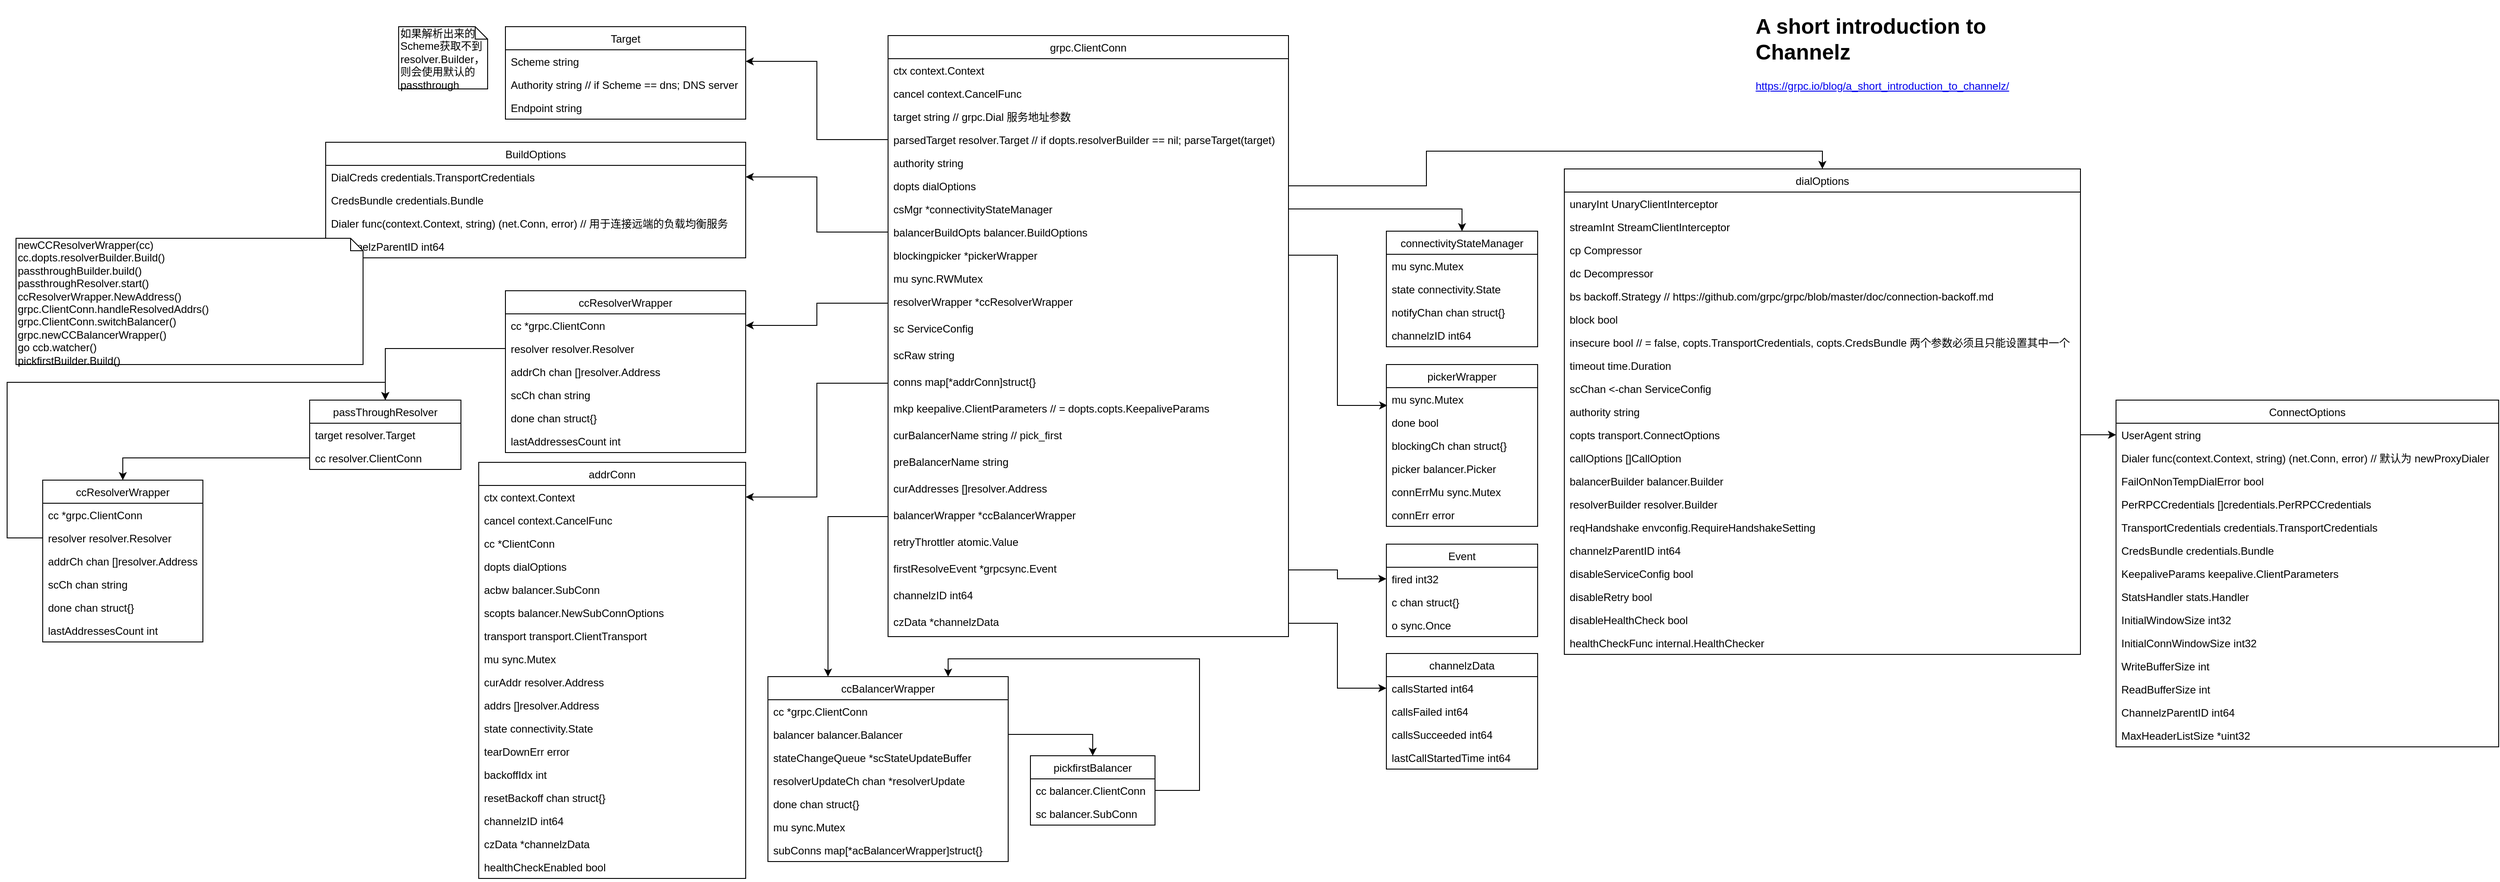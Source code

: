 <mxfile version="12.1.3" type="device" pages="1"><diagram id="kJYXnRp3qrGY5TimohTH" name="第 1 页"><mxGraphModel dx="3080" dy="860" grid="1" gridSize="10" guides="1" tooltips="1" connect="1" arrows="1" fold="1" page="1" pageScale="1" pageWidth="827" pageHeight="1169" math="0" shadow="0"><root><mxCell id="0"/><mxCell id="1" parent="0"/><mxCell id="4UM8voEqupsIM1wKN9Xg-1" value="grpc.ClientConn" style="swimlane;fontStyle=0;childLayout=stackLayout;horizontal=1;startSize=26;fillColor=none;horizontalStack=0;resizeParent=1;resizeParentMax=0;resizeLast=0;collapsible=1;marginBottom=0;" parent="1" vertex="1"><mxGeometry x="40" y="110" width="450" height="676" as="geometry"><mxRectangle x="40" y="110" width="90" height="26" as="alternateBounds"/></mxGeometry></mxCell><mxCell id="4UM8voEqupsIM1wKN9Xg-2" value="ctx context.Context" style="text;strokeColor=none;fillColor=none;align=left;verticalAlign=top;spacingLeft=4;spacingRight=4;overflow=hidden;rotatable=0;points=[[0,0.5],[1,0.5]];portConstraint=eastwest;" parent="4UM8voEqupsIM1wKN9Xg-1" vertex="1"><mxGeometry y="26" width="450" height="26" as="geometry"/></mxCell><mxCell id="4UM8voEqupsIM1wKN9Xg-3" value="cancel context.CancelFunc" style="text;strokeColor=none;fillColor=none;align=left;verticalAlign=top;spacingLeft=4;spacingRight=4;overflow=hidden;rotatable=0;points=[[0,0.5],[1,0.5]];portConstraint=eastwest;" parent="4UM8voEqupsIM1wKN9Xg-1" vertex="1"><mxGeometry y="52" width="450" height="26" as="geometry"/></mxCell><mxCell id="4UM8voEqupsIM1wKN9Xg-24" value="target string // grpc.Dial 服务地址参数" style="text;strokeColor=none;fillColor=none;align=left;verticalAlign=top;spacingLeft=4;spacingRight=4;overflow=hidden;rotatable=0;points=[[0,0.5],[1,0.5]];portConstraint=eastwest;" parent="4UM8voEqupsIM1wKN9Xg-1" vertex="1"><mxGeometry y="78" width="450" height="26" as="geometry"/></mxCell><mxCell id="4UM8voEqupsIM1wKN9Xg-4" value="parsedTarget resolver.Target // if dopts.resolverBuilder == nil; parseTarget(target)" style="text;strokeColor=none;fillColor=none;align=left;verticalAlign=top;spacingLeft=4;spacingRight=4;overflow=hidden;rotatable=0;points=[[0,0.5],[1,0.5]];portConstraint=eastwest;" parent="4UM8voEqupsIM1wKN9Xg-1" vertex="1"><mxGeometry y="104" width="450" height="26" as="geometry"/></mxCell><mxCell id="4UM8voEqupsIM1wKN9Xg-5" value="authority string" style="text;strokeColor=none;fillColor=none;align=left;verticalAlign=top;spacingLeft=4;spacingRight=4;overflow=hidden;rotatable=0;points=[[0,0.5],[1,0.5]];portConstraint=eastwest;" parent="4UM8voEqupsIM1wKN9Xg-1" vertex="1"><mxGeometry y="130" width="450" height="26" as="geometry"/></mxCell><mxCell id="4UM8voEqupsIM1wKN9Xg-6" value="dopts dialOptions" style="text;strokeColor=none;fillColor=none;align=left;verticalAlign=top;spacingLeft=4;spacingRight=4;overflow=hidden;rotatable=0;points=[[0,0.5],[1,0.5]];portConstraint=eastwest;" parent="4UM8voEqupsIM1wKN9Xg-1" vertex="1"><mxGeometry y="156" width="450" height="26" as="geometry"/></mxCell><mxCell id="4UM8voEqupsIM1wKN9Xg-7" value="csMgr *connectivityStateManager" style="text;strokeColor=none;fillColor=none;align=left;verticalAlign=top;spacingLeft=4;spacingRight=4;overflow=hidden;rotatable=0;points=[[0,0.5],[1,0.5]];portConstraint=eastwest;" parent="4UM8voEqupsIM1wKN9Xg-1" vertex="1"><mxGeometry y="182" width="450" height="26" as="geometry"/></mxCell><mxCell id="4UM8voEqupsIM1wKN9Xg-8" value="balancerBuildOpts balancer.BuildOptions" style="text;strokeColor=none;fillColor=none;align=left;verticalAlign=top;spacingLeft=4;spacingRight=4;overflow=hidden;rotatable=0;points=[[0,0.5],[1,0.5]];portConstraint=eastwest;" parent="4UM8voEqupsIM1wKN9Xg-1" vertex="1"><mxGeometry y="208" width="450" height="26" as="geometry"/></mxCell><mxCell id="4UM8voEqupsIM1wKN9Xg-9" value="blockingpicker *pickerWrapper" style="text;strokeColor=none;fillColor=none;align=left;verticalAlign=top;spacingLeft=4;spacingRight=4;overflow=hidden;rotatable=0;points=[[0,0.5],[1,0.5]];portConstraint=eastwest;" parent="4UM8voEqupsIM1wKN9Xg-1" vertex="1"><mxGeometry y="234" width="450" height="26" as="geometry"/></mxCell><mxCell id="4UM8voEqupsIM1wKN9Xg-10" value="mu sync.RWMutex" style="text;strokeColor=none;fillColor=none;align=left;verticalAlign=top;spacingLeft=4;spacingRight=4;overflow=hidden;rotatable=0;points=[[0,0.5],[1,0.5]];portConstraint=eastwest;" parent="4UM8voEqupsIM1wKN9Xg-1" vertex="1"><mxGeometry y="260" width="450" height="26" as="geometry"/></mxCell><mxCell id="4UM8voEqupsIM1wKN9Xg-11" value="resolverWrapper *ccResolverWrapper" style="text;strokeColor=none;fillColor=none;align=left;verticalAlign=top;spacingLeft=4;spacingRight=4;overflow=hidden;rotatable=0;points=[[0,0.5],[1,0.5]];portConstraint=eastwest;" parent="4UM8voEqupsIM1wKN9Xg-1" vertex="1"><mxGeometry y="286" width="450" height="30" as="geometry"/></mxCell><mxCell id="4UM8voEqupsIM1wKN9Xg-12" value="sc ServiceConfig" style="text;strokeColor=none;fillColor=none;align=left;verticalAlign=top;spacingLeft=4;spacingRight=4;overflow=hidden;rotatable=0;points=[[0,0.5],[1,0.5]];portConstraint=eastwest;" parent="4UM8voEqupsIM1wKN9Xg-1" vertex="1"><mxGeometry y="316" width="450" height="30" as="geometry"/></mxCell><mxCell id="4UM8voEqupsIM1wKN9Xg-14" value="scRaw string" style="text;strokeColor=none;fillColor=none;align=left;verticalAlign=top;spacingLeft=4;spacingRight=4;overflow=hidden;rotatable=0;points=[[0,0.5],[1,0.5]];portConstraint=eastwest;" parent="4UM8voEqupsIM1wKN9Xg-1" vertex="1"><mxGeometry y="346" width="450" height="30" as="geometry"/></mxCell><mxCell id="4UM8voEqupsIM1wKN9Xg-13" value="conns map[*addrConn]struct{}" style="text;strokeColor=none;fillColor=none;align=left;verticalAlign=top;spacingLeft=4;spacingRight=4;overflow=hidden;rotatable=0;points=[[0,0.5],[1,0.5]];portConstraint=eastwest;" parent="4UM8voEqupsIM1wKN9Xg-1" vertex="1"><mxGeometry y="376" width="450" height="30" as="geometry"/></mxCell><mxCell id="4UM8voEqupsIM1wKN9Xg-15" value="mkp keepalive.ClientParameters // = dopts.copts.KeepaliveParams" style="text;strokeColor=none;fillColor=none;align=left;verticalAlign=top;spacingLeft=4;spacingRight=4;overflow=hidden;rotatable=0;points=[[0,0.5],[1,0.5]];portConstraint=eastwest;" parent="4UM8voEqupsIM1wKN9Xg-1" vertex="1"><mxGeometry y="406" width="450" height="30" as="geometry"/></mxCell><mxCell id="4UM8voEqupsIM1wKN9Xg-16" value="curBalancerName string // pick_first" style="text;strokeColor=none;fillColor=none;align=left;verticalAlign=top;spacingLeft=4;spacingRight=4;overflow=hidden;rotatable=0;points=[[0,0.5],[1,0.5]];portConstraint=eastwest;" parent="4UM8voEqupsIM1wKN9Xg-1" vertex="1"><mxGeometry y="436" width="450" height="30" as="geometry"/></mxCell><mxCell id="4UM8voEqupsIM1wKN9Xg-17" value="preBalancerName string" style="text;strokeColor=none;fillColor=none;align=left;verticalAlign=top;spacingLeft=4;spacingRight=4;overflow=hidden;rotatable=0;points=[[0,0.5],[1,0.5]];portConstraint=eastwest;" parent="4UM8voEqupsIM1wKN9Xg-1" vertex="1"><mxGeometry y="466" width="450" height="30" as="geometry"/></mxCell><mxCell id="4UM8voEqupsIM1wKN9Xg-18" value="curAddresses []resolver.Address" style="text;strokeColor=none;fillColor=none;align=left;verticalAlign=top;spacingLeft=4;spacingRight=4;overflow=hidden;rotatable=0;points=[[0,0.5],[1,0.5]];portConstraint=eastwest;" parent="4UM8voEqupsIM1wKN9Xg-1" vertex="1"><mxGeometry y="496" width="450" height="30" as="geometry"/></mxCell><mxCell id="4UM8voEqupsIM1wKN9Xg-19" value="balancerWrapper *ccBalancerWrapper" style="text;strokeColor=none;fillColor=none;align=left;verticalAlign=top;spacingLeft=4;spacingRight=4;overflow=hidden;rotatable=0;points=[[0,0.5],[1,0.5]];portConstraint=eastwest;" parent="4UM8voEqupsIM1wKN9Xg-1" vertex="1"><mxGeometry y="526" width="450" height="30" as="geometry"/></mxCell><mxCell id="4UM8voEqupsIM1wKN9Xg-20" value="retryThrottler atomic.Value" style="text;strokeColor=none;fillColor=none;align=left;verticalAlign=top;spacingLeft=4;spacingRight=4;overflow=hidden;rotatable=0;points=[[0,0.5],[1,0.5]];portConstraint=eastwest;" parent="4UM8voEqupsIM1wKN9Xg-1" vertex="1"><mxGeometry y="556" width="450" height="30" as="geometry"/></mxCell><mxCell id="4UM8voEqupsIM1wKN9Xg-21" value="firstResolveEvent *grpcsync.Event" style="text;strokeColor=none;fillColor=none;align=left;verticalAlign=top;spacingLeft=4;spacingRight=4;overflow=hidden;rotatable=0;points=[[0,0.5],[1,0.5]];portConstraint=eastwest;" parent="4UM8voEqupsIM1wKN9Xg-1" vertex="1"><mxGeometry y="586" width="450" height="30" as="geometry"/></mxCell><mxCell id="4UM8voEqupsIM1wKN9Xg-22" value="channelzID int64" style="text;strokeColor=none;fillColor=none;align=left;verticalAlign=top;spacingLeft=4;spacingRight=4;overflow=hidden;rotatable=0;points=[[0,0.5],[1,0.5]];portConstraint=eastwest;" parent="4UM8voEqupsIM1wKN9Xg-1" vertex="1"><mxGeometry y="616" width="450" height="30" as="geometry"/></mxCell><mxCell id="4UM8voEqupsIM1wKN9Xg-23" value="czData *channelzData" style="text;strokeColor=none;fillColor=none;align=left;verticalAlign=top;spacingLeft=4;spacingRight=4;overflow=hidden;rotatable=0;points=[[0,0.5],[1,0.5]];portConstraint=eastwest;" parent="4UM8voEqupsIM1wKN9Xg-1" vertex="1"><mxGeometry y="646" width="450" height="30" as="geometry"/></mxCell><mxCell id="4UM8voEqupsIM1wKN9Xg-29" value="connectivityStateManager" style="swimlane;fontStyle=0;childLayout=stackLayout;horizontal=1;startSize=26;fillColor=none;horizontalStack=0;resizeParent=1;resizeParentMax=0;resizeLast=0;collapsible=1;marginBottom=0;" parent="1" vertex="1"><mxGeometry x="600" y="330" width="170" height="130" as="geometry"/></mxCell><mxCell id="4UM8voEqupsIM1wKN9Xg-30" value="mu sync.Mutex" style="text;strokeColor=none;fillColor=none;align=left;verticalAlign=top;spacingLeft=4;spacingRight=4;overflow=hidden;rotatable=0;points=[[0,0.5],[1,0.5]];portConstraint=eastwest;" parent="4UM8voEqupsIM1wKN9Xg-29" vertex="1"><mxGeometry y="26" width="170" height="26" as="geometry"/></mxCell><mxCell id="4UM8voEqupsIM1wKN9Xg-31" value="state connectivity.State" style="text;strokeColor=none;fillColor=none;align=left;verticalAlign=top;spacingLeft=4;spacingRight=4;overflow=hidden;rotatable=0;points=[[0,0.5],[1,0.5]];portConstraint=eastwest;" parent="4UM8voEqupsIM1wKN9Xg-29" vertex="1"><mxGeometry y="52" width="170" height="26" as="geometry"/></mxCell><mxCell id="4UM8voEqupsIM1wKN9Xg-32" value="notifyChan chan struct{}" style="text;strokeColor=none;fillColor=none;align=left;verticalAlign=top;spacingLeft=4;spacingRight=4;overflow=hidden;rotatable=0;points=[[0,0.5],[1,0.5]];portConstraint=eastwest;" parent="4UM8voEqupsIM1wKN9Xg-29" vertex="1"><mxGeometry y="78" width="170" height="26" as="geometry"/></mxCell><mxCell id="4UM8voEqupsIM1wKN9Xg-33" value="channelzID int64" style="text;strokeColor=none;fillColor=none;align=left;verticalAlign=top;spacingLeft=4;spacingRight=4;overflow=hidden;rotatable=0;points=[[0,0.5],[1,0.5]];portConstraint=eastwest;" parent="4UM8voEqupsIM1wKN9Xg-29" vertex="1"><mxGeometry y="104" width="170" height="26" as="geometry"/></mxCell><mxCell id="4UM8voEqupsIM1wKN9Xg-34" style="edgeStyle=orthogonalEdgeStyle;rounded=0;orthogonalLoop=1;jettySize=auto;html=1;entryX=0.5;entryY=0;entryDx=0;entryDy=0;" parent="1" source="4UM8voEqupsIM1wKN9Xg-7" target="4UM8voEqupsIM1wKN9Xg-29" edge="1"><mxGeometry relative="1" as="geometry"/></mxCell><mxCell id="4UM8voEqupsIM1wKN9Xg-35" value="pickerWrapper" style="swimlane;fontStyle=0;childLayout=stackLayout;horizontal=1;startSize=26;fillColor=none;horizontalStack=0;resizeParent=1;resizeParentMax=0;resizeLast=0;collapsible=1;marginBottom=0;" parent="1" vertex="1"><mxGeometry x="600" y="480" width="170" height="182" as="geometry"/></mxCell><mxCell id="4UM8voEqupsIM1wKN9Xg-36" value="mu sync.Mutex" style="text;strokeColor=none;fillColor=none;align=left;verticalAlign=top;spacingLeft=4;spacingRight=4;overflow=hidden;rotatable=0;points=[[0,0.5],[1,0.5]];portConstraint=eastwest;" parent="4UM8voEqupsIM1wKN9Xg-35" vertex="1"><mxGeometry y="26" width="170" height="26" as="geometry"/></mxCell><mxCell id="4UM8voEqupsIM1wKN9Xg-37" value="done bool" style="text;strokeColor=none;fillColor=none;align=left;verticalAlign=top;spacingLeft=4;spacingRight=4;overflow=hidden;rotatable=0;points=[[0,0.5],[1,0.5]];portConstraint=eastwest;" parent="4UM8voEqupsIM1wKN9Xg-35" vertex="1"><mxGeometry y="52" width="170" height="26" as="geometry"/></mxCell><mxCell id="4UM8voEqupsIM1wKN9Xg-38" value="blockingCh chan struct{}" style="text;strokeColor=none;fillColor=none;align=left;verticalAlign=top;spacingLeft=4;spacingRight=4;overflow=hidden;rotatable=0;points=[[0,0.5],[1,0.5]];portConstraint=eastwest;" parent="4UM8voEqupsIM1wKN9Xg-35" vertex="1"><mxGeometry y="78" width="170" height="26" as="geometry"/></mxCell><mxCell id="4UM8voEqupsIM1wKN9Xg-39" value="picker balancer.Picker" style="text;strokeColor=none;fillColor=none;align=left;verticalAlign=top;spacingLeft=4;spacingRight=4;overflow=hidden;rotatable=0;points=[[0,0.5],[1,0.5]];portConstraint=eastwest;" parent="4UM8voEqupsIM1wKN9Xg-35" vertex="1"><mxGeometry y="104" width="170" height="26" as="geometry"/></mxCell><mxCell id="4UM8voEqupsIM1wKN9Xg-40" value="connErrMu sync.Mutex" style="text;strokeColor=none;fillColor=none;align=left;verticalAlign=top;spacingLeft=4;spacingRight=4;overflow=hidden;rotatable=0;points=[[0,0.5],[1,0.5]];portConstraint=eastwest;" parent="4UM8voEqupsIM1wKN9Xg-35" vertex="1"><mxGeometry y="130" width="170" height="26" as="geometry"/></mxCell><mxCell id="4UM8voEqupsIM1wKN9Xg-41" value="connErr error" style="text;strokeColor=none;fillColor=none;align=left;verticalAlign=top;spacingLeft=4;spacingRight=4;overflow=hidden;rotatable=0;points=[[0,0.5],[1,0.5]];portConstraint=eastwest;" parent="4UM8voEqupsIM1wKN9Xg-35" vertex="1"><mxGeometry y="156" width="170" height="26" as="geometry"/></mxCell><mxCell id="4UM8voEqupsIM1wKN9Xg-42" style="edgeStyle=orthogonalEdgeStyle;rounded=0;orthogonalLoop=1;jettySize=auto;html=1;entryX=0.006;entryY=0.769;entryDx=0;entryDy=0;entryPerimeter=0;" parent="1" source="4UM8voEqupsIM1wKN9Xg-9" target="4UM8voEqupsIM1wKN9Xg-36" edge="1"><mxGeometry relative="1" as="geometry"/></mxCell><mxCell id="4UM8voEqupsIM1wKN9Xg-43" value="channelzData" style="swimlane;fontStyle=0;childLayout=stackLayout;horizontal=1;startSize=26;fillColor=none;horizontalStack=0;resizeParent=1;resizeParentMax=0;resizeLast=0;collapsible=1;marginBottom=0;" parent="1" vertex="1"><mxGeometry x="600" y="805" width="170" height="130" as="geometry"/></mxCell><mxCell id="4UM8voEqupsIM1wKN9Xg-44" value="callsStarted int64" style="text;strokeColor=none;fillColor=none;align=left;verticalAlign=top;spacingLeft=4;spacingRight=4;overflow=hidden;rotatable=0;points=[[0,0.5],[1,0.5]];portConstraint=eastwest;" parent="4UM8voEqupsIM1wKN9Xg-43" vertex="1"><mxGeometry y="26" width="170" height="26" as="geometry"/></mxCell><mxCell id="4UM8voEqupsIM1wKN9Xg-45" value="callsFailed int64" style="text;strokeColor=none;fillColor=none;align=left;verticalAlign=top;spacingLeft=4;spacingRight=4;overflow=hidden;rotatable=0;points=[[0,0.5],[1,0.5]];portConstraint=eastwest;" parent="4UM8voEqupsIM1wKN9Xg-43" vertex="1"><mxGeometry y="52" width="170" height="26" as="geometry"/></mxCell><mxCell id="4UM8voEqupsIM1wKN9Xg-46" value="callsSucceeded int64" style="text;strokeColor=none;fillColor=none;align=left;verticalAlign=top;spacingLeft=4;spacingRight=4;overflow=hidden;rotatable=0;points=[[0,0.5],[1,0.5]];portConstraint=eastwest;" parent="4UM8voEqupsIM1wKN9Xg-43" vertex="1"><mxGeometry y="78" width="170" height="26" as="geometry"/></mxCell><mxCell id="4UM8voEqupsIM1wKN9Xg-47" value="lastCallStartedTime int64" style="text;strokeColor=none;fillColor=none;align=left;verticalAlign=top;spacingLeft=4;spacingRight=4;overflow=hidden;rotatable=0;points=[[0,0.5],[1,0.5]];portConstraint=eastwest;" parent="4UM8voEqupsIM1wKN9Xg-43" vertex="1"><mxGeometry y="104" width="170" height="26" as="geometry"/></mxCell><mxCell id="4UM8voEqupsIM1wKN9Xg-50" style="edgeStyle=orthogonalEdgeStyle;rounded=0;orthogonalLoop=1;jettySize=auto;html=1;entryX=0;entryY=0.5;entryDx=0;entryDy=0;" parent="1" source="4UM8voEqupsIM1wKN9Xg-23" target="4UM8voEqupsIM1wKN9Xg-44" edge="1"><mxGeometry relative="1" as="geometry"/></mxCell><mxCell id="4UM8voEqupsIM1wKN9Xg-52" value="Event" style="swimlane;fontStyle=0;childLayout=stackLayout;horizontal=1;startSize=26;fillColor=none;horizontalStack=0;resizeParent=1;resizeParentMax=0;resizeLast=0;collapsible=1;marginBottom=0;" parent="1" vertex="1"><mxGeometry x="600" y="682" width="170" height="104" as="geometry"/></mxCell><mxCell id="4UM8voEqupsIM1wKN9Xg-53" value="fired int32" style="text;strokeColor=none;fillColor=none;align=left;verticalAlign=top;spacingLeft=4;spacingRight=4;overflow=hidden;rotatable=0;points=[[0,0.5],[1,0.5]];portConstraint=eastwest;" parent="4UM8voEqupsIM1wKN9Xg-52" vertex="1"><mxGeometry y="26" width="170" height="26" as="geometry"/></mxCell><mxCell id="4UM8voEqupsIM1wKN9Xg-54" value="c chan struct{}" style="text;strokeColor=none;fillColor=none;align=left;verticalAlign=top;spacingLeft=4;spacingRight=4;overflow=hidden;rotatable=0;points=[[0,0.5],[1,0.5]];portConstraint=eastwest;" parent="4UM8voEqupsIM1wKN9Xg-52" vertex="1"><mxGeometry y="52" width="170" height="26" as="geometry"/></mxCell><mxCell id="4UM8voEqupsIM1wKN9Xg-55" value="o sync.Once" style="text;strokeColor=none;fillColor=none;align=left;verticalAlign=top;spacingLeft=4;spacingRight=4;overflow=hidden;rotatable=0;points=[[0,0.5],[1,0.5]];portConstraint=eastwest;" parent="4UM8voEqupsIM1wKN9Xg-52" vertex="1"><mxGeometry y="78" width="170" height="26" as="geometry"/></mxCell><mxCell id="4UM8voEqupsIM1wKN9Xg-57" style="edgeStyle=orthogonalEdgeStyle;rounded=0;orthogonalLoop=1;jettySize=auto;html=1;entryX=0;entryY=0.5;entryDx=0;entryDy=0;" parent="1" source="4UM8voEqupsIM1wKN9Xg-21" target="4UM8voEqupsIM1wKN9Xg-53" edge="1"><mxGeometry relative="1" as="geometry"/></mxCell><mxCell id="4UM8voEqupsIM1wKN9Xg-58" value="&lt;h1&gt;A short introduction to Channelz&lt;/h1&gt;&lt;p&gt;&lt;a href=&quot;https://grpc.io/blog/a_short_introduction_to_channelz/&quot;&gt;https://grpc.io/blog/a_short_introduction_to_channelz/&lt;/a&gt;&lt;br&gt;&lt;/p&gt;" style="text;html=1;strokeColor=none;fillColor=none;spacing=5;spacingTop=-20;whiteSpace=wrap;overflow=hidden;rounded=0;" parent="1" vertex="1"><mxGeometry x="1010" y="80" width="310" height="100" as="geometry"/></mxCell><mxCell id="4UM8voEqupsIM1wKN9Xg-59" value="dialOptions" style="swimlane;fontStyle=0;childLayout=stackLayout;horizontal=1;startSize=26;fillColor=none;horizontalStack=0;resizeParent=1;resizeParentMax=0;resizeLast=0;collapsible=1;marginBottom=0;" parent="1" vertex="1"><mxGeometry x="800" y="260" width="580" height="546" as="geometry"/></mxCell><mxCell id="4UM8voEqupsIM1wKN9Xg-60" value="unaryInt UnaryClientInterceptor" style="text;strokeColor=none;fillColor=none;align=left;verticalAlign=top;spacingLeft=4;spacingRight=4;overflow=hidden;rotatable=0;points=[[0,0.5],[1,0.5]];portConstraint=eastwest;" parent="4UM8voEqupsIM1wKN9Xg-59" vertex="1"><mxGeometry y="26" width="580" height="26" as="geometry"/></mxCell><mxCell id="4UM8voEqupsIM1wKN9Xg-61" value="streamInt StreamClientInterceptor" style="text;strokeColor=none;fillColor=none;align=left;verticalAlign=top;spacingLeft=4;spacingRight=4;overflow=hidden;rotatable=0;points=[[0,0.5],[1,0.5]];portConstraint=eastwest;" parent="4UM8voEqupsIM1wKN9Xg-59" vertex="1"><mxGeometry y="52" width="580" height="26" as="geometry"/></mxCell><mxCell id="4UM8voEqupsIM1wKN9Xg-62" value="cp Compressor" style="text;strokeColor=none;fillColor=none;align=left;verticalAlign=top;spacingLeft=4;spacingRight=4;overflow=hidden;rotatable=0;points=[[0,0.5],[1,0.5]];portConstraint=eastwest;" parent="4UM8voEqupsIM1wKN9Xg-59" vertex="1"><mxGeometry y="78" width="580" height="26" as="geometry"/></mxCell><mxCell id="4UM8voEqupsIM1wKN9Xg-63" value="dc Decompressor" style="text;strokeColor=none;fillColor=none;align=left;verticalAlign=top;spacingLeft=4;spacingRight=4;overflow=hidden;rotatable=0;points=[[0,0.5],[1,0.5]];portConstraint=eastwest;" parent="4UM8voEqupsIM1wKN9Xg-59" vertex="1"><mxGeometry y="104" width="580" height="26" as="geometry"/></mxCell><mxCell id="4UM8voEqupsIM1wKN9Xg-64" value="bs backoff.Strategy // https://github.com/grpc/grpc/blob/master/doc/connection-backoff.md" style="text;strokeColor=none;fillColor=none;align=left;verticalAlign=top;spacingLeft=4;spacingRight=4;overflow=hidden;rotatable=0;points=[[0,0.5],[1,0.5]];portConstraint=eastwest;" parent="4UM8voEqupsIM1wKN9Xg-59" vertex="1"><mxGeometry y="130" width="580" height="26" as="geometry"/></mxCell><mxCell id="4UM8voEqupsIM1wKN9Xg-65" value="block bool" style="text;strokeColor=none;fillColor=none;align=left;verticalAlign=top;spacingLeft=4;spacingRight=4;overflow=hidden;rotatable=0;points=[[0,0.5],[1,0.5]];portConstraint=eastwest;" parent="4UM8voEqupsIM1wKN9Xg-59" vertex="1"><mxGeometry y="156" width="580" height="26" as="geometry"/></mxCell><mxCell id="4UM8voEqupsIM1wKN9Xg-66" value="insecure bool // = false, copts.TransportCredentials, copts.CredsBundle 两个参数必须且只能设置其中一个" style="text;strokeColor=none;fillColor=none;align=left;verticalAlign=top;spacingLeft=4;spacingRight=4;overflow=hidden;rotatable=0;points=[[0,0.5],[1,0.5]];portConstraint=eastwest;" parent="4UM8voEqupsIM1wKN9Xg-59" vertex="1"><mxGeometry y="182" width="580" height="26" as="geometry"/></mxCell><mxCell id="4UM8voEqupsIM1wKN9Xg-68" value="timeout time.Duration" style="text;strokeColor=none;fillColor=none;align=left;verticalAlign=top;spacingLeft=4;spacingRight=4;overflow=hidden;rotatable=0;points=[[0,0.5],[1,0.5]];portConstraint=eastwest;" parent="4UM8voEqupsIM1wKN9Xg-59" vertex="1"><mxGeometry y="208" width="580" height="26" as="geometry"/></mxCell><mxCell id="4UM8voEqupsIM1wKN9Xg-67" value="scChan &lt;-chan ServiceConfig" style="text;strokeColor=none;fillColor=none;align=left;verticalAlign=top;spacingLeft=4;spacingRight=4;overflow=hidden;rotatable=0;points=[[0,0.5],[1,0.5]];portConstraint=eastwest;" parent="4UM8voEqupsIM1wKN9Xg-59" vertex="1"><mxGeometry y="234" width="580" height="26" as="geometry"/></mxCell><mxCell id="4UM8voEqupsIM1wKN9Xg-69" value="authority string" style="text;strokeColor=none;fillColor=none;align=left;verticalAlign=top;spacingLeft=4;spacingRight=4;overflow=hidden;rotatable=0;points=[[0,0.5],[1,0.5]];portConstraint=eastwest;" parent="4UM8voEqupsIM1wKN9Xg-59" vertex="1"><mxGeometry y="260" width="580" height="26" as="geometry"/></mxCell><mxCell id="4UM8voEqupsIM1wKN9Xg-70" value="copts transport.ConnectOptions" style="text;strokeColor=none;fillColor=none;align=left;verticalAlign=top;spacingLeft=4;spacingRight=4;overflow=hidden;rotatable=0;points=[[0,0.5],[1,0.5]];portConstraint=eastwest;" parent="4UM8voEqupsIM1wKN9Xg-59" vertex="1"><mxGeometry y="286" width="580" height="26" as="geometry"/></mxCell><mxCell id="4UM8voEqupsIM1wKN9Xg-71" value="callOptions []CallOption" style="text;strokeColor=none;fillColor=none;align=left;verticalAlign=top;spacingLeft=4;spacingRight=4;overflow=hidden;rotatable=0;points=[[0,0.5],[1,0.5]];portConstraint=eastwest;" parent="4UM8voEqupsIM1wKN9Xg-59" vertex="1"><mxGeometry y="312" width="580" height="26" as="geometry"/></mxCell><mxCell id="4UM8voEqupsIM1wKN9Xg-72" value="balancerBuilder balancer.Builder" style="text;strokeColor=none;fillColor=none;align=left;verticalAlign=top;spacingLeft=4;spacingRight=4;overflow=hidden;rotatable=0;points=[[0,0.5],[1,0.5]];portConstraint=eastwest;" parent="4UM8voEqupsIM1wKN9Xg-59" vertex="1"><mxGeometry y="338" width="580" height="26" as="geometry"/></mxCell><mxCell id="4UM8voEqupsIM1wKN9Xg-73" value="resolverBuilder resolver.Builder" style="text;strokeColor=none;fillColor=none;align=left;verticalAlign=top;spacingLeft=4;spacingRight=4;overflow=hidden;rotatable=0;points=[[0,0.5],[1,0.5]];portConstraint=eastwest;" parent="4UM8voEqupsIM1wKN9Xg-59" vertex="1"><mxGeometry y="364" width="580" height="26" as="geometry"/></mxCell><mxCell id="4UM8voEqupsIM1wKN9Xg-74" value="reqHandshake envconfig.RequireHandshakeSetting" style="text;strokeColor=none;fillColor=none;align=left;verticalAlign=top;spacingLeft=4;spacingRight=4;overflow=hidden;rotatable=0;points=[[0,0.5],[1,0.5]];portConstraint=eastwest;" parent="4UM8voEqupsIM1wKN9Xg-59" vertex="1"><mxGeometry y="390" width="580" height="26" as="geometry"/></mxCell><mxCell id="4UM8voEqupsIM1wKN9Xg-75" value="channelzParentID int64" style="text;strokeColor=none;fillColor=none;align=left;verticalAlign=top;spacingLeft=4;spacingRight=4;overflow=hidden;rotatable=0;points=[[0,0.5],[1,0.5]];portConstraint=eastwest;" parent="4UM8voEqupsIM1wKN9Xg-59" vertex="1"><mxGeometry y="416" width="580" height="26" as="geometry"/></mxCell><mxCell id="4UM8voEqupsIM1wKN9Xg-76" value="disableServiceConfig bool" style="text;strokeColor=none;fillColor=none;align=left;verticalAlign=top;spacingLeft=4;spacingRight=4;overflow=hidden;rotatable=0;points=[[0,0.5],[1,0.5]];portConstraint=eastwest;" parent="4UM8voEqupsIM1wKN9Xg-59" vertex="1"><mxGeometry y="442" width="580" height="26" as="geometry"/></mxCell><mxCell id="4UM8voEqupsIM1wKN9Xg-77" value="disableRetry bool" style="text;strokeColor=none;fillColor=none;align=left;verticalAlign=top;spacingLeft=4;spacingRight=4;overflow=hidden;rotatable=0;points=[[0,0.5],[1,0.5]];portConstraint=eastwest;" parent="4UM8voEqupsIM1wKN9Xg-59" vertex="1"><mxGeometry y="468" width="580" height="26" as="geometry"/></mxCell><mxCell id="4UM8voEqupsIM1wKN9Xg-78" value="disableHealthCheck bool" style="text;strokeColor=none;fillColor=none;align=left;verticalAlign=top;spacingLeft=4;spacingRight=4;overflow=hidden;rotatable=0;points=[[0,0.5],[1,0.5]];portConstraint=eastwest;" parent="4UM8voEqupsIM1wKN9Xg-59" vertex="1"><mxGeometry y="494" width="580" height="26" as="geometry"/></mxCell><mxCell id="4UM8voEqupsIM1wKN9Xg-79" value="healthCheckFunc internal.HealthChecker" style="text;strokeColor=none;fillColor=none;align=left;verticalAlign=top;spacingLeft=4;spacingRight=4;overflow=hidden;rotatable=0;points=[[0,0.5],[1,0.5]];portConstraint=eastwest;" parent="4UM8voEqupsIM1wKN9Xg-59" vertex="1"><mxGeometry y="520" width="580" height="26" as="geometry"/></mxCell><mxCell id="4UM8voEqupsIM1wKN9Xg-80" style="edgeStyle=orthogonalEdgeStyle;rounded=0;orthogonalLoop=1;jettySize=auto;html=1;entryX=0.5;entryY=0;entryDx=0;entryDy=0;" parent="1" source="4UM8voEqupsIM1wKN9Xg-6" target="4UM8voEqupsIM1wKN9Xg-59" edge="1"><mxGeometry relative="1" as="geometry"/></mxCell><mxCell id="4UM8voEqupsIM1wKN9Xg-81" value="addrConn" style="swimlane;fontStyle=0;childLayout=stackLayout;horizontal=1;startSize=26;fillColor=none;horizontalStack=0;resizeParent=1;resizeParentMax=0;resizeLast=0;collapsible=1;marginBottom=0;" parent="1" vertex="1"><mxGeometry x="-420" y="590" width="300" height="468" as="geometry"/></mxCell><mxCell id="4UM8voEqupsIM1wKN9Xg-82" value="ctx context.Context" style="text;strokeColor=none;fillColor=none;align=left;verticalAlign=top;spacingLeft=4;spacingRight=4;overflow=hidden;rotatable=0;points=[[0,0.5],[1,0.5]];portConstraint=eastwest;" parent="4UM8voEqupsIM1wKN9Xg-81" vertex="1"><mxGeometry y="26" width="300" height="26" as="geometry"/></mxCell><mxCell id="4UM8voEqupsIM1wKN9Xg-83" value="cancel context.CancelFunc" style="text;strokeColor=none;fillColor=none;align=left;verticalAlign=top;spacingLeft=4;spacingRight=4;overflow=hidden;rotatable=0;points=[[0,0.5],[1,0.5]];portConstraint=eastwest;" parent="4UM8voEqupsIM1wKN9Xg-81" vertex="1"><mxGeometry y="52" width="300" height="26" as="geometry"/></mxCell><mxCell id="4UM8voEqupsIM1wKN9Xg-84" value="cc *ClientConn" style="text;strokeColor=none;fillColor=none;align=left;verticalAlign=top;spacingLeft=4;spacingRight=4;overflow=hidden;rotatable=0;points=[[0,0.5],[1,0.5]];portConstraint=eastwest;" parent="4UM8voEqupsIM1wKN9Xg-81" vertex="1"><mxGeometry y="78" width="300" height="26" as="geometry"/></mxCell><mxCell id="4UM8voEqupsIM1wKN9Xg-85" value="dopts dialOptions" style="text;strokeColor=none;fillColor=none;align=left;verticalAlign=top;spacingLeft=4;spacingRight=4;overflow=hidden;rotatable=0;points=[[0,0.5],[1,0.5]];portConstraint=eastwest;" parent="4UM8voEqupsIM1wKN9Xg-81" vertex="1"><mxGeometry y="104" width="300" height="26" as="geometry"/></mxCell><mxCell id="4UM8voEqupsIM1wKN9Xg-86" value="acbw balancer.SubConn" style="text;strokeColor=none;fillColor=none;align=left;verticalAlign=top;spacingLeft=4;spacingRight=4;overflow=hidden;rotatable=0;points=[[0,0.5],[1,0.5]];portConstraint=eastwest;" parent="4UM8voEqupsIM1wKN9Xg-81" vertex="1"><mxGeometry y="130" width="300" height="26" as="geometry"/></mxCell><mxCell id="4UM8voEqupsIM1wKN9Xg-87" value="scopts balancer.NewSubConnOptions" style="text;strokeColor=none;fillColor=none;align=left;verticalAlign=top;spacingLeft=4;spacingRight=4;overflow=hidden;rotatable=0;points=[[0,0.5],[1,0.5]];portConstraint=eastwest;" parent="4UM8voEqupsIM1wKN9Xg-81" vertex="1"><mxGeometry y="156" width="300" height="26" as="geometry"/></mxCell><mxCell id="4UM8voEqupsIM1wKN9Xg-88" value="transport transport.ClientTransport" style="text;strokeColor=none;fillColor=none;align=left;verticalAlign=top;spacingLeft=4;spacingRight=4;overflow=hidden;rotatable=0;points=[[0,0.5],[1,0.5]];portConstraint=eastwest;" parent="4UM8voEqupsIM1wKN9Xg-81" vertex="1"><mxGeometry y="182" width="300" height="26" as="geometry"/></mxCell><mxCell id="4UM8voEqupsIM1wKN9Xg-89" value="mu sync.Mutex" style="text;strokeColor=none;fillColor=none;align=left;verticalAlign=top;spacingLeft=4;spacingRight=4;overflow=hidden;rotatable=0;points=[[0,0.5],[1,0.5]];portConstraint=eastwest;" parent="4UM8voEqupsIM1wKN9Xg-81" vertex="1"><mxGeometry y="208" width="300" height="26" as="geometry"/></mxCell><mxCell id="4UM8voEqupsIM1wKN9Xg-90" value="curAddr resolver.Address" style="text;strokeColor=none;fillColor=none;align=left;verticalAlign=top;spacingLeft=4;spacingRight=4;overflow=hidden;rotatable=0;points=[[0,0.5],[1,0.5]];portConstraint=eastwest;" parent="4UM8voEqupsIM1wKN9Xg-81" vertex="1"><mxGeometry y="234" width="300" height="26" as="geometry"/></mxCell><mxCell id="4UM8voEqupsIM1wKN9Xg-91" value="addrs []resolver.Address" style="text;strokeColor=none;fillColor=none;align=left;verticalAlign=top;spacingLeft=4;spacingRight=4;overflow=hidden;rotatable=0;points=[[0,0.5],[1,0.5]];portConstraint=eastwest;" parent="4UM8voEqupsIM1wKN9Xg-81" vertex="1"><mxGeometry y="260" width="300" height="26" as="geometry"/></mxCell><mxCell id="4UM8voEqupsIM1wKN9Xg-92" value="state connectivity.State" style="text;strokeColor=none;fillColor=none;align=left;verticalAlign=top;spacingLeft=4;spacingRight=4;overflow=hidden;rotatable=0;points=[[0,0.5],[1,0.5]];portConstraint=eastwest;" parent="4UM8voEqupsIM1wKN9Xg-81" vertex="1"><mxGeometry y="286" width="300" height="26" as="geometry"/></mxCell><mxCell id="4UM8voEqupsIM1wKN9Xg-93" value="tearDownErr error" style="text;strokeColor=none;fillColor=none;align=left;verticalAlign=top;spacingLeft=4;spacingRight=4;overflow=hidden;rotatable=0;points=[[0,0.5],[1,0.5]];portConstraint=eastwest;" parent="4UM8voEqupsIM1wKN9Xg-81" vertex="1"><mxGeometry y="312" width="300" height="26" as="geometry"/></mxCell><mxCell id="4UM8voEqupsIM1wKN9Xg-94" value="backoffIdx int" style="text;strokeColor=none;fillColor=none;align=left;verticalAlign=top;spacingLeft=4;spacingRight=4;overflow=hidden;rotatable=0;points=[[0,0.5],[1,0.5]];portConstraint=eastwest;" parent="4UM8voEqupsIM1wKN9Xg-81" vertex="1"><mxGeometry y="338" width="300" height="26" as="geometry"/></mxCell><mxCell id="4UM8voEqupsIM1wKN9Xg-95" value="resetBackoff chan struct{}" style="text;strokeColor=none;fillColor=none;align=left;verticalAlign=top;spacingLeft=4;spacingRight=4;overflow=hidden;rotatable=0;points=[[0,0.5],[1,0.5]];portConstraint=eastwest;" parent="4UM8voEqupsIM1wKN9Xg-81" vertex="1"><mxGeometry y="364" width="300" height="26" as="geometry"/></mxCell><mxCell id="4UM8voEqupsIM1wKN9Xg-96" value="channelzID int64" style="text;strokeColor=none;fillColor=none;align=left;verticalAlign=top;spacingLeft=4;spacingRight=4;overflow=hidden;rotatable=0;points=[[0,0.5],[1,0.5]];portConstraint=eastwest;" parent="4UM8voEqupsIM1wKN9Xg-81" vertex="1"><mxGeometry y="390" width="300" height="26" as="geometry"/></mxCell><mxCell id="4UM8voEqupsIM1wKN9Xg-97" value="czData *channelzData" style="text;strokeColor=none;fillColor=none;align=left;verticalAlign=top;spacingLeft=4;spacingRight=4;overflow=hidden;rotatable=0;points=[[0,0.5],[1,0.5]];portConstraint=eastwest;" parent="4UM8voEqupsIM1wKN9Xg-81" vertex="1"><mxGeometry y="416" width="300" height="26" as="geometry"/></mxCell><mxCell id="4UM8voEqupsIM1wKN9Xg-98" value="healthCheckEnabled bool" style="text;strokeColor=none;fillColor=none;align=left;verticalAlign=top;spacingLeft=4;spacingRight=4;overflow=hidden;rotatable=0;points=[[0,0.5],[1,0.5]];portConstraint=eastwest;" parent="4UM8voEqupsIM1wKN9Xg-81" vertex="1"><mxGeometry y="442" width="300" height="26" as="geometry"/></mxCell><mxCell id="4UM8voEqupsIM1wKN9Xg-102" style="edgeStyle=orthogonalEdgeStyle;rounded=0;orthogonalLoop=1;jettySize=auto;html=1;entryX=1;entryY=0.5;entryDx=0;entryDy=0;" parent="1" source="4UM8voEqupsIM1wKN9Xg-13" target="4UM8voEqupsIM1wKN9Xg-82" edge="1"><mxGeometry relative="1" as="geometry"/></mxCell><mxCell id="4UM8voEqupsIM1wKN9Xg-103" value="ConnectOptions" style="swimlane;fontStyle=0;childLayout=stackLayout;horizontal=1;startSize=26;fillColor=none;horizontalStack=0;resizeParent=1;resizeParentMax=0;resizeLast=0;collapsible=1;marginBottom=0;" parent="1" vertex="1"><mxGeometry x="1420" y="520" width="430" height="390" as="geometry"/></mxCell><mxCell id="4UM8voEqupsIM1wKN9Xg-104" value="UserAgent string" style="text;strokeColor=none;fillColor=none;align=left;verticalAlign=top;spacingLeft=4;spacingRight=4;overflow=hidden;rotatable=0;points=[[0,0.5],[1,0.5]];portConstraint=eastwest;" parent="4UM8voEqupsIM1wKN9Xg-103" vertex="1"><mxGeometry y="26" width="430" height="26" as="geometry"/></mxCell><mxCell id="4UM8voEqupsIM1wKN9Xg-105" value="Dialer func(context.Context, string) (net.Conn, error) // 默认为 newProxyDialer" style="text;strokeColor=none;fillColor=none;align=left;verticalAlign=top;spacingLeft=4;spacingRight=4;overflow=hidden;rotatable=0;points=[[0,0.5],[1,0.5]];portConstraint=eastwest;" parent="4UM8voEqupsIM1wKN9Xg-103" vertex="1"><mxGeometry y="52" width="430" height="26" as="geometry"/></mxCell><mxCell id="4UM8voEqupsIM1wKN9Xg-106" value="FailOnNonTempDialError bool" style="text;strokeColor=none;fillColor=none;align=left;verticalAlign=top;spacingLeft=4;spacingRight=4;overflow=hidden;rotatable=0;points=[[0,0.5],[1,0.5]];portConstraint=eastwest;" parent="4UM8voEqupsIM1wKN9Xg-103" vertex="1"><mxGeometry y="78" width="430" height="26" as="geometry"/></mxCell><mxCell id="4UM8voEqupsIM1wKN9Xg-107" value="PerRPCCredentials []credentials.PerRPCCredentials" style="text;strokeColor=none;fillColor=none;align=left;verticalAlign=top;spacingLeft=4;spacingRight=4;overflow=hidden;rotatable=0;points=[[0,0.5],[1,0.5]];portConstraint=eastwest;" parent="4UM8voEqupsIM1wKN9Xg-103" vertex="1"><mxGeometry y="104" width="430" height="26" as="geometry"/></mxCell><mxCell id="4UM8voEqupsIM1wKN9Xg-108" value="TransportCredentials credentials.TransportCredentials" style="text;strokeColor=none;fillColor=none;align=left;verticalAlign=top;spacingLeft=4;spacingRight=4;overflow=hidden;rotatable=0;points=[[0,0.5],[1,0.5]];portConstraint=eastwest;" parent="4UM8voEqupsIM1wKN9Xg-103" vertex="1"><mxGeometry y="130" width="430" height="26" as="geometry"/></mxCell><mxCell id="4UM8voEqupsIM1wKN9Xg-109" value="CredsBundle credentials.Bundle" style="text;strokeColor=none;fillColor=none;align=left;verticalAlign=top;spacingLeft=4;spacingRight=4;overflow=hidden;rotatable=0;points=[[0,0.5],[1,0.5]];portConstraint=eastwest;" parent="4UM8voEqupsIM1wKN9Xg-103" vertex="1"><mxGeometry y="156" width="430" height="26" as="geometry"/></mxCell><mxCell id="4UM8voEqupsIM1wKN9Xg-110" value="KeepaliveParams keepalive.ClientParameters" style="text;strokeColor=none;fillColor=none;align=left;verticalAlign=top;spacingLeft=4;spacingRight=4;overflow=hidden;rotatable=0;points=[[0,0.5],[1,0.5]];portConstraint=eastwest;" parent="4UM8voEqupsIM1wKN9Xg-103" vertex="1"><mxGeometry y="182" width="430" height="26" as="geometry"/></mxCell><mxCell id="4UM8voEqupsIM1wKN9Xg-111" value="StatsHandler stats.Handler" style="text;strokeColor=none;fillColor=none;align=left;verticalAlign=top;spacingLeft=4;spacingRight=4;overflow=hidden;rotatable=0;points=[[0,0.5],[1,0.5]];portConstraint=eastwest;" parent="4UM8voEqupsIM1wKN9Xg-103" vertex="1"><mxGeometry y="208" width="430" height="26" as="geometry"/></mxCell><mxCell id="4UM8voEqupsIM1wKN9Xg-112" value="InitialWindowSize int32" style="text;strokeColor=none;fillColor=none;align=left;verticalAlign=top;spacingLeft=4;spacingRight=4;overflow=hidden;rotatable=0;points=[[0,0.5],[1,0.5]];portConstraint=eastwest;" parent="4UM8voEqupsIM1wKN9Xg-103" vertex="1"><mxGeometry y="234" width="430" height="26" as="geometry"/></mxCell><mxCell id="4UM8voEqupsIM1wKN9Xg-113" value="InitialConnWindowSize int32" style="text;strokeColor=none;fillColor=none;align=left;verticalAlign=top;spacingLeft=4;spacingRight=4;overflow=hidden;rotatable=0;points=[[0,0.5],[1,0.5]];portConstraint=eastwest;" parent="4UM8voEqupsIM1wKN9Xg-103" vertex="1"><mxGeometry y="260" width="430" height="26" as="geometry"/></mxCell><mxCell id="4UM8voEqupsIM1wKN9Xg-114" value="WriteBufferSize int" style="text;strokeColor=none;fillColor=none;align=left;verticalAlign=top;spacingLeft=4;spacingRight=4;overflow=hidden;rotatable=0;points=[[0,0.5],[1,0.5]];portConstraint=eastwest;" parent="4UM8voEqupsIM1wKN9Xg-103" vertex="1"><mxGeometry y="286" width="430" height="26" as="geometry"/></mxCell><mxCell id="4UM8voEqupsIM1wKN9Xg-115" value="ReadBufferSize int" style="text;strokeColor=none;fillColor=none;align=left;verticalAlign=top;spacingLeft=4;spacingRight=4;overflow=hidden;rotatable=0;points=[[0,0.5],[1,0.5]];portConstraint=eastwest;" parent="4UM8voEqupsIM1wKN9Xg-103" vertex="1"><mxGeometry y="312" width="430" height="26" as="geometry"/></mxCell><mxCell id="4UM8voEqupsIM1wKN9Xg-116" value="ChannelzParentID int64" style="text;strokeColor=none;fillColor=none;align=left;verticalAlign=top;spacingLeft=4;spacingRight=4;overflow=hidden;rotatable=0;points=[[0,0.5],[1,0.5]];portConstraint=eastwest;" parent="4UM8voEqupsIM1wKN9Xg-103" vertex="1"><mxGeometry y="338" width="430" height="26" as="geometry"/></mxCell><mxCell id="4UM8voEqupsIM1wKN9Xg-117" value="MaxHeaderListSize *uint32" style="text;strokeColor=none;fillColor=none;align=left;verticalAlign=top;spacingLeft=4;spacingRight=4;overflow=hidden;rotatable=0;points=[[0,0.5],[1,0.5]];portConstraint=eastwest;" parent="4UM8voEqupsIM1wKN9Xg-103" vertex="1"><mxGeometry y="364" width="430" height="26" as="geometry"/></mxCell><mxCell id="4UM8voEqupsIM1wKN9Xg-118" style="edgeStyle=orthogonalEdgeStyle;rounded=0;orthogonalLoop=1;jettySize=auto;html=1;entryX=0;entryY=0.5;entryDx=0;entryDy=0;" parent="1" source="4UM8voEqupsIM1wKN9Xg-70" target="4UM8voEqupsIM1wKN9Xg-104" edge="1"><mxGeometry relative="1" as="geometry"/></mxCell><mxCell id="4UM8voEqupsIM1wKN9Xg-119" value="Target" style="swimlane;fontStyle=0;childLayout=stackLayout;horizontal=1;startSize=26;fillColor=none;horizontalStack=0;resizeParent=1;resizeParentMax=0;resizeLast=0;collapsible=1;marginBottom=0;" parent="1" vertex="1"><mxGeometry x="-390" y="100" width="270" height="104" as="geometry"/></mxCell><mxCell id="4UM8voEqupsIM1wKN9Xg-120" value="Scheme string" style="text;strokeColor=none;fillColor=none;align=left;verticalAlign=top;spacingLeft=4;spacingRight=4;overflow=hidden;rotatable=0;points=[[0,0.5],[1,0.5]];portConstraint=eastwest;" parent="4UM8voEqupsIM1wKN9Xg-119" vertex="1"><mxGeometry y="26" width="270" height="26" as="geometry"/></mxCell><mxCell id="4UM8voEqupsIM1wKN9Xg-121" value="Authority string // if Scheme == dns; DNS server" style="text;strokeColor=none;fillColor=none;align=left;verticalAlign=top;spacingLeft=4;spacingRight=4;overflow=hidden;rotatable=0;points=[[0,0.5],[1,0.5]];portConstraint=eastwest;" parent="4UM8voEqupsIM1wKN9Xg-119" vertex="1"><mxGeometry y="52" width="270" height="26" as="geometry"/></mxCell><mxCell id="4UM8voEqupsIM1wKN9Xg-122" value="Endpoint string" style="text;strokeColor=none;fillColor=none;align=left;verticalAlign=top;spacingLeft=4;spacingRight=4;overflow=hidden;rotatable=0;points=[[0,0.5],[1,0.5]];portConstraint=eastwest;" parent="4UM8voEqupsIM1wKN9Xg-119" vertex="1"><mxGeometry y="78" width="270" height="26" as="geometry"/></mxCell><mxCell id="4UM8voEqupsIM1wKN9Xg-124" style="edgeStyle=orthogonalEdgeStyle;rounded=0;orthogonalLoop=1;jettySize=auto;html=1;entryX=1;entryY=0.5;entryDx=0;entryDy=0;" parent="1" source="4UM8voEqupsIM1wKN9Xg-4" target="4UM8voEqupsIM1wKN9Xg-120" edge="1"><mxGeometry relative="1" as="geometry"/></mxCell><mxCell id="4UM8voEqupsIM1wKN9Xg-126" value="如果解析出来的Scheme获取不到resolver.Builder，则会使用默认的passthrough" style="shape=note;whiteSpace=wrap;html=1;size=14;verticalAlign=top;align=left;spacingTop=-6;" parent="1" vertex="1"><mxGeometry x="-510" y="100" width="100" height="70" as="geometry"/></mxCell><mxCell id="4UM8voEqupsIM1wKN9Xg-127" value="BuildOptions" style="swimlane;fontStyle=0;childLayout=stackLayout;horizontal=1;startSize=26;fillColor=none;horizontalStack=0;resizeParent=1;resizeParentMax=0;resizeLast=0;collapsible=1;marginBottom=0;" parent="1" vertex="1"><mxGeometry x="-592" y="230" width="472" height="130" as="geometry"/></mxCell><mxCell id="4UM8voEqupsIM1wKN9Xg-128" value="DialCreds credentials.TransportCredentials" style="text;strokeColor=none;fillColor=none;align=left;verticalAlign=top;spacingLeft=4;spacingRight=4;overflow=hidden;rotatable=0;points=[[0,0.5],[1,0.5]];portConstraint=eastwest;" parent="4UM8voEqupsIM1wKN9Xg-127" vertex="1"><mxGeometry y="26" width="472" height="26" as="geometry"/></mxCell><mxCell id="4UM8voEqupsIM1wKN9Xg-129" value="CredsBundle credentials.Bundle" style="text;strokeColor=none;fillColor=none;align=left;verticalAlign=top;spacingLeft=4;spacingRight=4;overflow=hidden;rotatable=0;points=[[0,0.5],[1,0.5]];portConstraint=eastwest;" parent="4UM8voEqupsIM1wKN9Xg-127" vertex="1"><mxGeometry y="52" width="472" height="26" as="geometry"/></mxCell><mxCell id="4UM8voEqupsIM1wKN9Xg-130" value="Dialer func(context.Context, string) (net.Conn, error) // 用于连接远端的负载均衡服务" style="text;strokeColor=none;fillColor=none;align=left;verticalAlign=top;spacingLeft=4;spacingRight=4;overflow=hidden;rotatable=0;points=[[0,0.5],[1,0.5]];portConstraint=eastwest;" parent="4UM8voEqupsIM1wKN9Xg-127" vertex="1"><mxGeometry y="78" width="472" height="26" as="geometry"/></mxCell><mxCell id="4UM8voEqupsIM1wKN9Xg-131" value="ChannelzParentID int64" style="text;strokeColor=none;fillColor=none;align=left;verticalAlign=top;spacingLeft=4;spacingRight=4;overflow=hidden;rotatable=0;points=[[0,0.5],[1,0.5]];portConstraint=eastwest;" parent="4UM8voEqupsIM1wKN9Xg-127" vertex="1"><mxGeometry y="104" width="472" height="26" as="geometry"/></mxCell><mxCell id="4UM8voEqupsIM1wKN9Xg-132" style="edgeStyle=orthogonalEdgeStyle;rounded=0;orthogonalLoop=1;jettySize=auto;html=1;entryX=1;entryY=0.5;entryDx=0;entryDy=0;" parent="1" source="4UM8voEqupsIM1wKN9Xg-8" target="4UM8voEqupsIM1wKN9Xg-128" edge="1"><mxGeometry relative="1" as="geometry"/></mxCell><mxCell id="4UM8voEqupsIM1wKN9Xg-133" value="ccResolverWrapper" style="swimlane;fontStyle=0;childLayout=stackLayout;horizontal=1;startSize=26;fillColor=none;horizontalStack=0;resizeParent=1;resizeParentMax=0;resizeLast=0;collapsible=1;marginBottom=0;" parent="1" vertex="1"><mxGeometry x="-390" y="397" width="270" height="182" as="geometry"/></mxCell><mxCell id="4UM8voEqupsIM1wKN9Xg-134" value="cc *grpc.ClientConn" style="text;strokeColor=none;fillColor=none;align=left;verticalAlign=top;spacingLeft=4;spacingRight=4;overflow=hidden;rotatable=0;points=[[0,0.5],[1,0.5]];portConstraint=eastwest;" parent="4UM8voEqupsIM1wKN9Xg-133" vertex="1"><mxGeometry y="26" width="270" height="26" as="geometry"/></mxCell><mxCell id="4UM8voEqupsIM1wKN9Xg-135" value="resolver resolver.Resolver" style="text;strokeColor=none;fillColor=none;align=left;verticalAlign=top;spacingLeft=4;spacingRight=4;overflow=hidden;rotatable=0;points=[[0,0.5],[1,0.5]];portConstraint=eastwest;" parent="4UM8voEqupsIM1wKN9Xg-133" vertex="1"><mxGeometry y="52" width="270" height="26" as="geometry"/></mxCell><mxCell id="4UM8voEqupsIM1wKN9Xg-137" value="addrCh chan []resolver.Address" style="text;strokeColor=none;fillColor=none;align=left;verticalAlign=top;spacingLeft=4;spacingRight=4;overflow=hidden;rotatable=0;points=[[0,0.5],[1,0.5]];portConstraint=eastwest;" parent="4UM8voEqupsIM1wKN9Xg-133" vertex="1"><mxGeometry y="78" width="270" height="26" as="geometry"/></mxCell><mxCell id="4UM8voEqupsIM1wKN9Xg-136" value="scCh chan string" style="text;strokeColor=none;fillColor=none;align=left;verticalAlign=top;spacingLeft=4;spacingRight=4;overflow=hidden;rotatable=0;points=[[0,0.5],[1,0.5]];portConstraint=eastwest;" parent="4UM8voEqupsIM1wKN9Xg-133" vertex="1"><mxGeometry y="104" width="270" height="26" as="geometry"/></mxCell><mxCell id="4UM8voEqupsIM1wKN9Xg-138" value="done chan struct{}" style="text;strokeColor=none;fillColor=none;align=left;verticalAlign=top;spacingLeft=4;spacingRight=4;overflow=hidden;rotatable=0;points=[[0,0.5],[1,0.5]];portConstraint=eastwest;" parent="4UM8voEqupsIM1wKN9Xg-133" vertex="1"><mxGeometry y="130" width="270" height="26" as="geometry"/></mxCell><mxCell id="4UM8voEqupsIM1wKN9Xg-139" value="lastAddressesCount int" style="text;strokeColor=none;fillColor=none;align=left;verticalAlign=top;spacingLeft=4;spacingRight=4;overflow=hidden;rotatable=0;points=[[0,0.5],[1,0.5]];portConstraint=eastwest;" parent="4UM8voEqupsIM1wKN9Xg-133" vertex="1"><mxGeometry y="156" width="270" height="26" as="geometry"/></mxCell><mxCell id="4UM8voEqupsIM1wKN9Xg-140" style="edgeStyle=orthogonalEdgeStyle;rounded=0;orthogonalLoop=1;jettySize=auto;html=1;entryX=1;entryY=0.5;entryDx=0;entryDy=0;" parent="1" source="4UM8voEqupsIM1wKN9Xg-11" target="4UM8voEqupsIM1wKN9Xg-134" edge="1"><mxGeometry relative="1" as="geometry"/></mxCell><mxCell id="4UM8voEqupsIM1wKN9Xg-141" value="newCCResolverWrapper(cc)&lt;br&gt;cc.dopts.resolverBuilder.Build()&lt;br&gt;passthroughBuilder.build()&lt;br&gt;passthroughResolver.start()&lt;br&gt;ccResolverWrapper.NewAddress()&lt;br&gt;grpc.ClientConn.handleResolvedAddrs()&lt;br&gt;grpc.ClientConn.switchBalancer()&lt;br&gt;grpc.newCCBalancerWrapper()&lt;br&gt;go ccb.watcher()&lt;br&gt;pickfirstBuilder.Build()" style="shape=note;whiteSpace=wrap;html=1;size=14;verticalAlign=top;align=left;spacingTop=-6;" parent="1" vertex="1"><mxGeometry x="-940" y="338" width="390" height="142" as="geometry"/></mxCell><mxCell id="4UM8voEqupsIM1wKN9Xg-142" value="passThroughResolver" style="swimlane;fontStyle=0;childLayout=stackLayout;horizontal=1;startSize=26;fillColor=none;horizontalStack=0;resizeParent=1;resizeParentMax=0;resizeLast=0;collapsible=1;marginBottom=0;" parent="1" vertex="1"><mxGeometry x="-610" y="520" width="170" height="78" as="geometry"/></mxCell><mxCell id="4UM8voEqupsIM1wKN9Xg-143" value="target resolver.Target" style="text;strokeColor=none;fillColor=none;align=left;verticalAlign=top;spacingLeft=4;spacingRight=4;overflow=hidden;rotatable=0;points=[[0,0.5],[1,0.5]];portConstraint=eastwest;" parent="4UM8voEqupsIM1wKN9Xg-142" vertex="1"><mxGeometry y="26" width="170" height="26" as="geometry"/></mxCell><mxCell id="4UM8voEqupsIM1wKN9Xg-144" value="cc resolver.ClientConn" style="text;strokeColor=none;fillColor=none;align=left;verticalAlign=top;spacingLeft=4;spacingRight=4;overflow=hidden;rotatable=0;points=[[0,0.5],[1,0.5]];portConstraint=eastwest;" parent="4UM8voEqupsIM1wKN9Xg-142" vertex="1"><mxGeometry y="52" width="170" height="26" as="geometry"/></mxCell><mxCell id="4UM8voEqupsIM1wKN9Xg-149" style="edgeStyle=orthogonalEdgeStyle;rounded=0;orthogonalLoop=1;jettySize=auto;html=1;" parent="1" source="4UM8voEqupsIM1wKN9Xg-135" target="4UM8voEqupsIM1wKN9Xg-142" edge="1"><mxGeometry relative="1" as="geometry"/></mxCell><mxCell id="4UM8voEqupsIM1wKN9Xg-150" value="ccResolverWrapper" style="swimlane;fontStyle=0;childLayout=stackLayout;horizontal=1;startSize=26;fillColor=none;horizontalStack=0;resizeParent=1;resizeParentMax=0;resizeLast=0;collapsible=1;marginBottom=0;" parent="1" vertex="1"><mxGeometry x="-910" y="610" width="180" height="182" as="geometry"/></mxCell><mxCell id="4UM8voEqupsIM1wKN9Xg-151" value="cc *grpc.ClientConn" style="text;strokeColor=none;fillColor=none;align=left;verticalAlign=top;spacingLeft=4;spacingRight=4;overflow=hidden;rotatable=0;points=[[0,0.5],[1,0.5]];portConstraint=eastwest;" parent="4UM8voEqupsIM1wKN9Xg-150" vertex="1"><mxGeometry y="26" width="180" height="26" as="geometry"/></mxCell><mxCell id="4UM8voEqupsIM1wKN9Xg-152" value="resolver resolver.Resolver" style="text;strokeColor=none;fillColor=none;align=left;verticalAlign=top;spacingLeft=4;spacingRight=4;overflow=hidden;rotatable=0;points=[[0,0.5],[1,0.5]];portConstraint=eastwest;" parent="4UM8voEqupsIM1wKN9Xg-150" vertex="1"><mxGeometry y="52" width="180" height="26" as="geometry"/></mxCell><mxCell id="4UM8voEqupsIM1wKN9Xg-153" value="addrCh chan []resolver.Address" style="text;strokeColor=none;fillColor=none;align=left;verticalAlign=top;spacingLeft=4;spacingRight=4;overflow=hidden;rotatable=0;points=[[0,0.5],[1,0.5]];portConstraint=eastwest;" parent="4UM8voEqupsIM1wKN9Xg-150" vertex="1"><mxGeometry y="78" width="180" height="26" as="geometry"/></mxCell><mxCell id="4UM8voEqupsIM1wKN9Xg-154" value="scCh chan string" style="text;strokeColor=none;fillColor=none;align=left;verticalAlign=top;spacingLeft=4;spacingRight=4;overflow=hidden;rotatable=0;points=[[0,0.5],[1,0.5]];portConstraint=eastwest;" parent="4UM8voEqupsIM1wKN9Xg-150" vertex="1"><mxGeometry y="104" width="180" height="26" as="geometry"/></mxCell><mxCell id="4UM8voEqupsIM1wKN9Xg-155" value="done chan struct{}" style="text;strokeColor=none;fillColor=none;align=left;verticalAlign=top;spacingLeft=4;spacingRight=4;overflow=hidden;rotatable=0;points=[[0,0.5],[1,0.5]];portConstraint=eastwest;" parent="4UM8voEqupsIM1wKN9Xg-150" vertex="1"><mxGeometry y="130" width="180" height="26" as="geometry"/></mxCell><mxCell id="4UM8voEqupsIM1wKN9Xg-156" value="lastAddressesCount int" style="text;strokeColor=none;fillColor=none;align=left;verticalAlign=top;spacingLeft=4;spacingRight=4;overflow=hidden;rotatable=0;points=[[0,0.5],[1,0.5]];portConstraint=eastwest;" parent="4UM8voEqupsIM1wKN9Xg-150" vertex="1"><mxGeometry y="156" width="180" height="26" as="geometry"/></mxCell><mxCell id="4UM8voEqupsIM1wKN9Xg-157" style="edgeStyle=orthogonalEdgeStyle;rounded=0;orthogonalLoop=1;jettySize=auto;html=1;entryX=0.5;entryY=0;entryDx=0;entryDy=0;" parent="1" source="4UM8voEqupsIM1wKN9Xg-144" target="4UM8voEqupsIM1wKN9Xg-150" edge="1"><mxGeometry relative="1" as="geometry"/></mxCell><mxCell id="4UM8voEqupsIM1wKN9Xg-158" style="edgeStyle=orthogonalEdgeStyle;rounded=0;orthogonalLoop=1;jettySize=auto;html=1;entryX=0.5;entryY=0;entryDx=0;entryDy=0;" parent="1" source="4UM8voEqupsIM1wKN9Xg-152" target="4UM8voEqupsIM1wKN9Xg-142" edge="1"><mxGeometry relative="1" as="geometry"><Array as="points"><mxPoint x="-950" y="675"/><mxPoint x="-950" y="500"/><mxPoint x="-525" y="500"/></Array></mxGeometry></mxCell><mxCell id="4UM8voEqupsIM1wKN9Xg-159" value="ccBalancerWrapper" style="swimlane;fontStyle=0;childLayout=stackLayout;horizontal=1;startSize=26;fillColor=none;horizontalStack=0;resizeParent=1;resizeParentMax=0;resizeLast=0;collapsible=1;marginBottom=0;" parent="1" vertex="1"><mxGeometry x="-95" y="831" width="270" height="208" as="geometry"/></mxCell><mxCell id="4UM8voEqupsIM1wKN9Xg-160" value="cc *grpc.ClientConn" style="text;strokeColor=none;fillColor=none;align=left;verticalAlign=top;spacingLeft=4;spacingRight=4;overflow=hidden;rotatable=0;points=[[0,0.5],[1,0.5]];portConstraint=eastwest;" parent="4UM8voEqupsIM1wKN9Xg-159" vertex="1"><mxGeometry y="26" width="270" height="26" as="geometry"/></mxCell><mxCell id="4UM8voEqupsIM1wKN9Xg-161" value="balancer balancer.Balancer" style="text;strokeColor=none;fillColor=none;align=left;verticalAlign=top;spacingLeft=4;spacingRight=4;overflow=hidden;rotatable=0;points=[[0,0.5],[1,0.5]];portConstraint=eastwest;" parent="4UM8voEqupsIM1wKN9Xg-159" vertex="1"><mxGeometry y="52" width="270" height="26" as="geometry"/></mxCell><mxCell id="4UM8voEqupsIM1wKN9Xg-162" value="stateChangeQueue *scStateUpdateBuffer" style="text;strokeColor=none;fillColor=none;align=left;verticalAlign=top;spacingLeft=4;spacingRight=4;overflow=hidden;rotatable=0;points=[[0,0.5],[1,0.5]];portConstraint=eastwest;" parent="4UM8voEqupsIM1wKN9Xg-159" vertex="1"><mxGeometry y="78" width="270" height="26" as="geometry"/></mxCell><mxCell id="4UM8voEqupsIM1wKN9Xg-163" value="resolverUpdateCh chan *resolverUpdate" style="text;strokeColor=none;fillColor=none;align=left;verticalAlign=top;spacingLeft=4;spacingRight=4;overflow=hidden;rotatable=0;points=[[0,0.5],[1,0.5]];portConstraint=eastwest;" parent="4UM8voEqupsIM1wKN9Xg-159" vertex="1"><mxGeometry y="104" width="270" height="26" as="geometry"/></mxCell><mxCell id="4UM8voEqupsIM1wKN9Xg-164" value="done chan struct{}" style="text;strokeColor=none;fillColor=none;align=left;verticalAlign=top;spacingLeft=4;spacingRight=4;overflow=hidden;rotatable=0;points=[[0,0.5],[1,0.5]];portConstraint=eastwest;" parent="4UM8voEqupsIM1wKN9Xg-159" vertex="1"><mxGeometry y="130" width="270" height="26" as="geometry"/></mxCell><mxCell id="4UM8voEqupsIM1wKN9Xg-165" value="mu sync.Mutex" style="text;strokeColor=none;fillColor=none;align=left;verticalAlign=top;spacingLeft=4;spacingRight=4;overflow=hidden;rotatable=0;points=[[0,0.5],[1,0.5]];portConstraint=eastwest;" parent="4UM8voEqupsIM1wKN9Xg-159" vertex="1"><mxGeometry y="156" width="270" height="26" as="geometry"/></mxCell><mxCell id="4UM8voEqupsIM1wKN9Xg-166" value="subConns map[*acBalancerWrapper]struct{}" style="text;strokeColor=none;fillColor=none;align=left;verticalAlign=top;spacingLeft=4;spacingRight=4;overflow=hidden;rotatable=0;points=[[0,0.5],[1,0.5]];portConstraint=eastwest;" parent="4UM8voEqupsIM1wKN9Xg-159" vertex="1"><mxGeometry y="182" width="270" height="26" as="geometry"/></mxCell><mxCell id="4UM8voEqupsIM1wKN9Xg-167" value="pickfirstBalancer" style="swimlane;fontStyle=0;childLayout=stackLayout;horizontal=1;startSize=26;fillColor=none;horizontalStack=0;resizeParent=1;resizeParentMax=0;resizeLast=0;collapsible=1;marginBottom=0;" parent="1" vertex="1"><mxGeometry x="200" y="920" width="140" height="78" as="geometry"/></mxCell><mxCell id="4UM8voEqupsIM1wKN9Xg-168" value="cc balancer.ClientConn" style="text;strokeColor=none;fillColor=none;align=left;verticalAlign=top;spacingLeft=4;spacingRight=4;overflow=hidden;rotatable=0;points=[[0,0.5],[1,0.5]];portConstraint=eastwest;" parent="4UM8voEqupsIM1wKN9Xg-167" vertex="1"><mxGeometry y="26" width="140" height="26" as="geometry"/></mxCell><mxCell id="4UM8voEqupsIM1wKN9Xg-169" value="sc balancer.SubConn" style="text;strokeColor=none;fillColor=none;align=left;verticalAlign=top;spacingLeft=4;spacingRight=4;overflow=hidden;rotatable=0;points=[[0,0.5],[1,0.5]];portConstraint=eastwest;" parent="4UM8voEqupsIM1wKN9Xg-167" vertex="1"><mxGeometry y="52" width="140" height="26" as="geometry"/></mxCell><mxCell id="4UM8voEqupsIM1wKN9Xg-170" style="edgeStyle=orthogonalEdgeStyle;rounded=0;orthogonalLoop=1;jettySize=auto;html=1;entryX=0.5;entryY=0;entryDx=0;entryDy=0;" parent="1" source="4UM8voEqupsIM1wKN9Xg-161" target="4UM8voEqupsIM1wKN9Xg-167" edge="1"><mxGeometry relative="1" as="geometry"/></mxCell><mxCell id="4UM8voEqupsIM1wKN9Xg-172" style="edgeStyle=orthogonalEdgeStyle;rounded=0;orthogonalLoop=1;jettySize=auto;html=1;entryX=0.25;entryY=0;entryDx=0;entryDy=0;" parent="1" source="4UM8voEqupsIM1wKN9Xg-19" target="4UM8voEqupsIM1wKN9Xg-159" edge="1"><mxGeometry relative="1" as="geometry"/></mxCell><mxCell id="nQQEfyw56ba1vqmduarM-1" style="edgeStyle=orthogonalEdgeStyle;rounded=0;orthogonalLoop=1;jettySize=auto;html=1;entryX=0.75;entryY=0;entryDx=0;entryDy=0;exitX=1;exitY=0.5;exitDx=0;exitDy=0;" edge="1" parent="1" source="4UM8voEqupsIM1wKN9Xg-168" target="4UM8voEqupsIM1wKN9Xg-159"><mxGeometry relative="1" as="geometry"><Array as="points"><mxPoint x="390" y="959"/><mxPoint x="390" y="811"/><mxPoint x="108" y="811"/></Array></mxGeometry></mxCell></root></mxGraphModel></diagram></mxfile>
